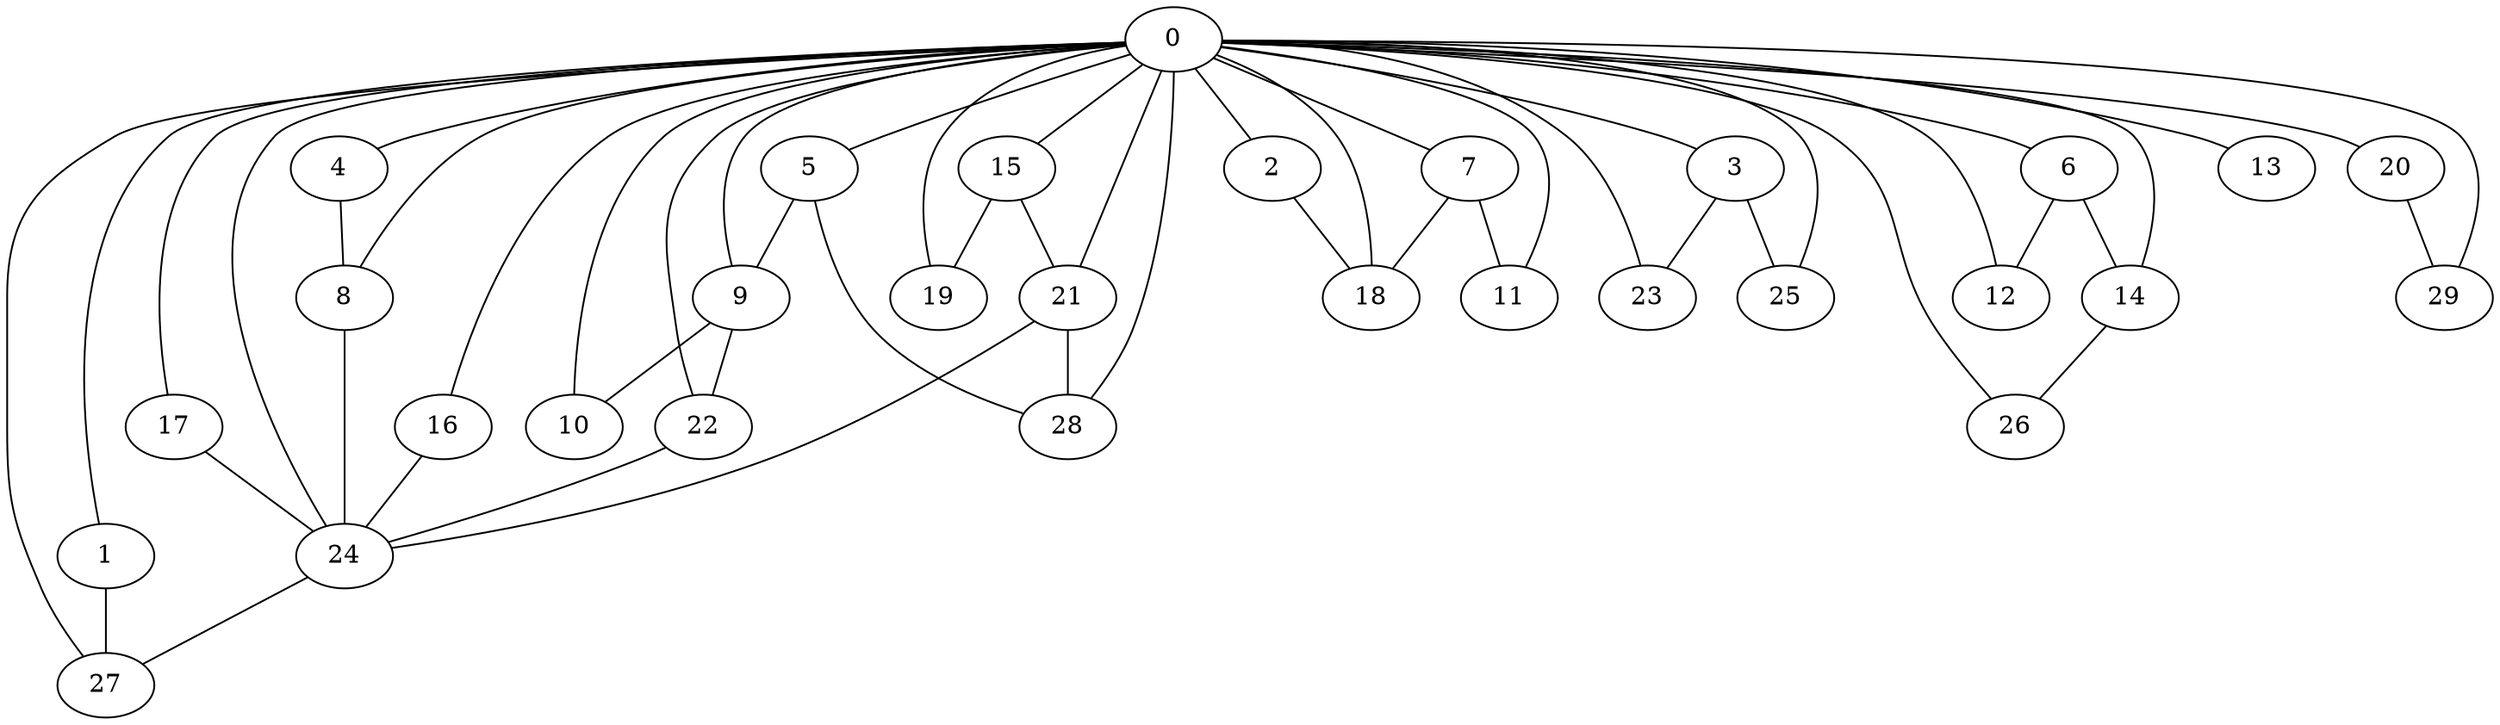 
graph graphname {
    0 -- 1
0 -- 2
0 -- 3
0 -- 4
0 -- 5
0 -- 6
0 -- 7
0 -- 8
0 -- 9
0 -- 10
0 -- 11
0 -- 12
0 -- 13
0 -- 14
0 -- 15
0 -- 16
0 -- 17
0 -- 18
0 -- 19
0 -- 20
0 -- 21
0 -- 22
0 -- 23
0 -- 24
0 -- 25
0 -- 26
0 -- 27
0 -- 28
0 -- 29
1 -- 27
2 -- 18
3 -- 25
3 -- 23
4 -- 8
5 -- 9
5 -- 28
6 -- 14
6 -- 12
7 -- 11
7 -- 18
8 -- 24
9 -- 22
9 -- 10
14 -- 26
15 -- 19
15 -- 21
16 -- 24
17 -- 24
20 -- 29
21 -- 28
21 -- 24
22 -- 24
24 -- 27

}
